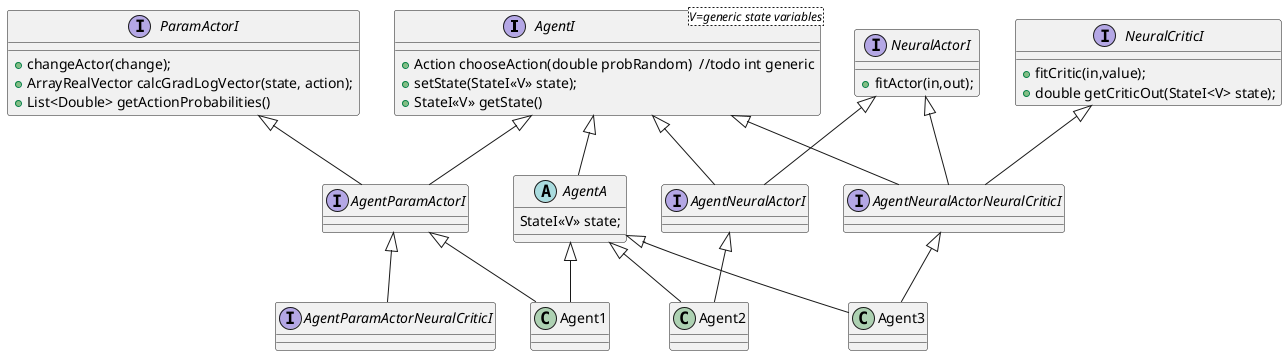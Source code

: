 @startuml
'https://plantuml.com/class-diagram

interface AgentI<V=generic state variables> {
+ Action chooseAction(double probRandom)  //todo int generic
+ setState(StateI<<V>> state);
+ StateI<<V>> getState()
'/ + double readValue(StateI<<V>> state);  //todo needed?
}

interface ParamActorI {
+ changeActor(change);
+ ArrayRealVector calcGradLogVector(state, action);
+ List<Double> getActionProbabilities()
}


interface NeuralActorI {
+ fitActor(in,out);
}


interface NeuralCriticI {
+ fitCritic(in,value);
+ double getCriticOut(StateI<V> state);
}


interface AgentParamActorI extends AgentI, ParamActorI {
}

interface AgentNeuralActorI extends AgentI, NeuralActorI {
}

interface AgentNeuralActorNeuralCriticI extends AgentI, NeuralActorI, NeuralCriticI {
}

interface AgentParamActorNeuralCriticI extends AgentParamActorI {
}

abstract class AgentA extends AgentI {
    StateI<<V>> state;
}


AgentA  <|-- Agent1
AgentA  <|-- Agent2
AgentA  <|-- Agent3
AgentParamActorI  <|-- Agent1
AgentNeuralActorI  <|-- Agent2
AgentNeuralActorNeuralCriticI <|-- Agent3



@enduml
